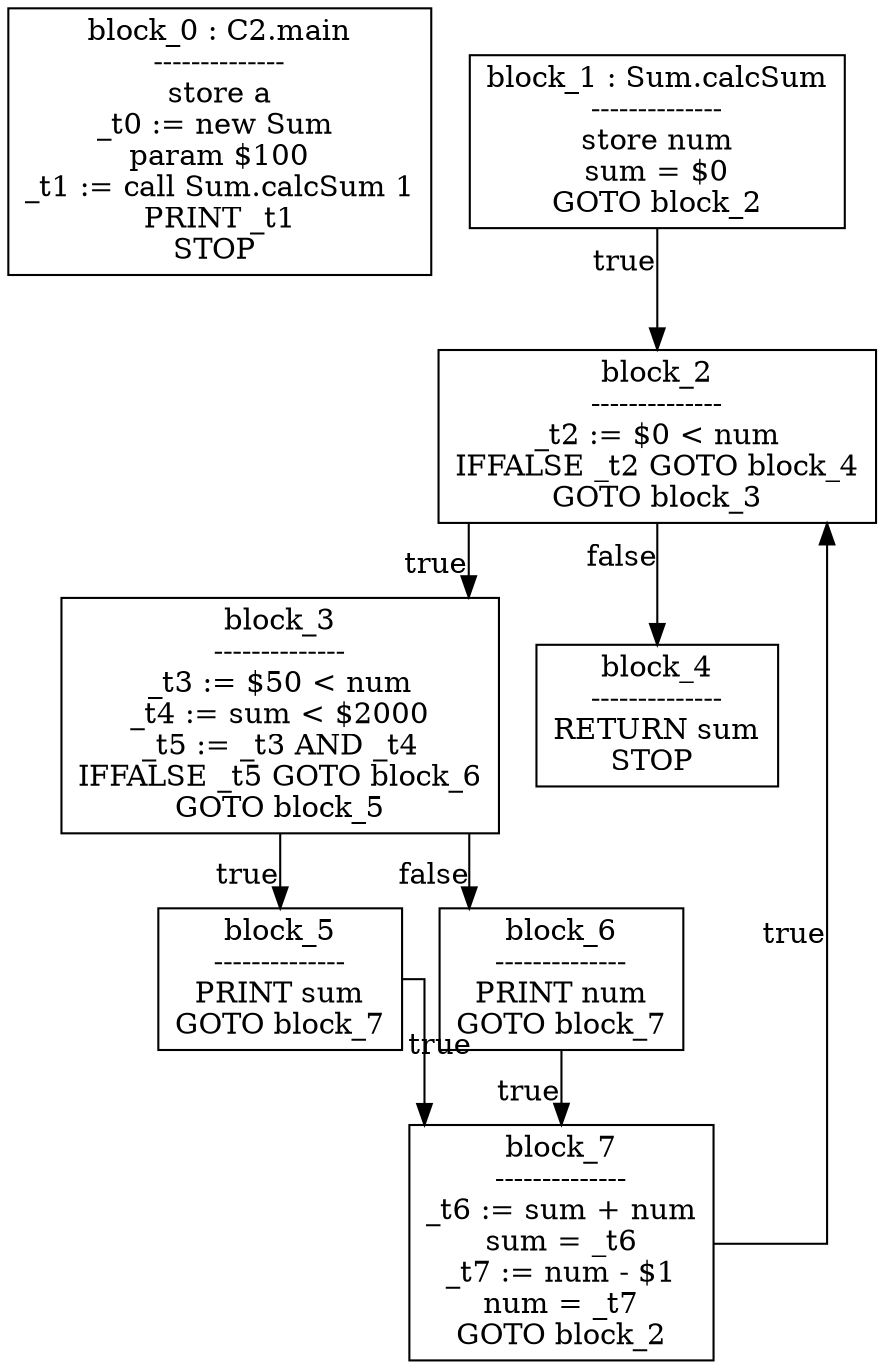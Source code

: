 digraph {
 graph [ splines = ortho ]
node [ shape = box ];
n0 [label="block_0 : C2.main
--------------
store a
_t0 := new Sum 
param $100
_t1 := call Sum.calcSum 1
PRINT _t1
STOP 
"];
n1 [label="block_1 : Sum.calcSum
--------------
store num
sum = $0
GOTO block_2
"];
n1 -> n2 [xlabel= "true"];
n2 [label="block_2
--------------
_t2 := $0 < num
IFFALSE _t2 GOTO block_4
GOTO block_3
"];
n2 -> n3 [xlabel= "true"];
n2 -> n4 [xlabel= "false"];
n3 [label="block_3
--------------
_t3 := $50 < num
_t4 := sum < $2000
_t5 := _t3 AND _t4
IFFALSE _t5 GOTO block_6
GOTO block_5
"];
n3 -> n5 [xlabel= "true"];
n3 -> n6 [xlabel= "false"];
n4 [label="block_4
--------------
RETURN sum
STOP 
"];
n5 [label="block_5
--------------
PRINT sum
GOTO block_7
"];
n5 -> n7 [xlabel= "true"];
n6 [label="block_6
--------------
PRINT num
GOTO block_7
"];
n6 -> n7 [xlabel= "true"];
n7 [label="block_7
--------------
_t6 := sum + num
sum = _t6
_t7 := num - $1
num = _t7
GOTO block_2
"];
n7 -> n2 [xlabel= "true"];
}
